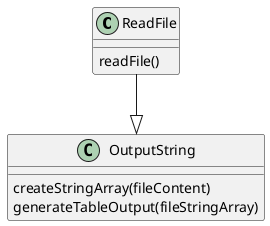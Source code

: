 @startuml
'https://plantuml.com/class-diagram

class ReadFile
{
        readFile()
}
class OutputString
{
        createStringArray(fileContent)
        generateTableOutput(fileStringArray)
}

ReadFile --|> OutputString

@enduml
